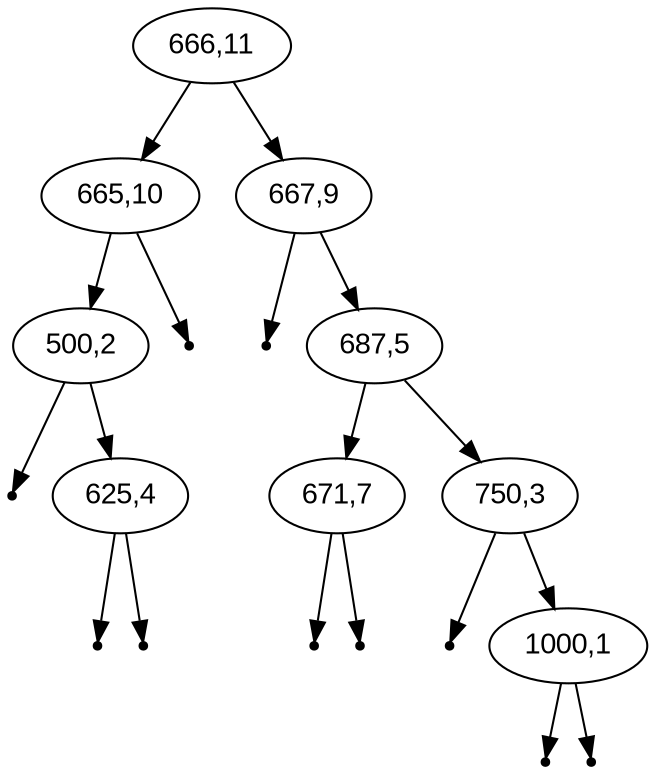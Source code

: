 digraph BST_Tree {
    node [fontname="Arial"];
    "666,11" -> "665,10";
    "665,10" -> "500,2";
    null28 [shape=point];
    "500,2" -> null28;
    "500,2" -> "625,4";
    null29 [shape=point];
    "625,4" -> null29;
    null30 [shape=point];
    "625,4" -> null30;
    null31 [shape=point];
    "665,10" -> null31;
    "666,11" -> "667,9";
    null32 [shape=point];
    "667,9" -> null32;
    "667,9" -> "687,5";
    "687,5" -> "671,7";
    null33 [shape=point];
    "671,7" -> null33;
    null34 [shape=point];
    "671,7" -> null34;
    "687,5" -> "750,3";
    null35 [shape=point];
    "750,3" -> null35;
    "750,3" -> "1000,1";
    null36 [shape=point];
    "1000,1" -> null36;
    null37 [shape=point];
    "1000,1" -> null37;
}
